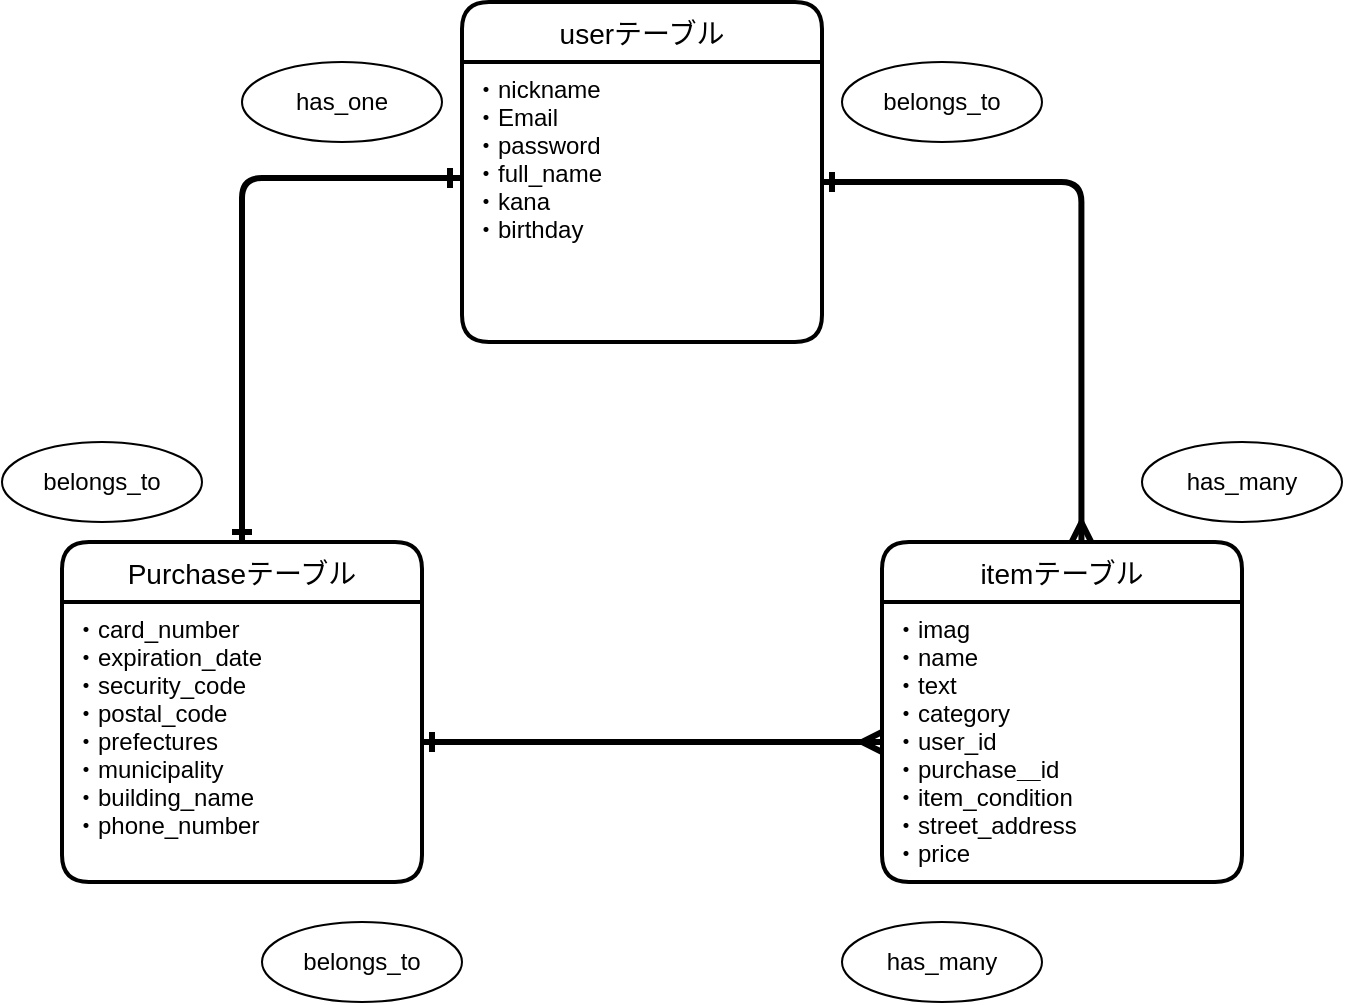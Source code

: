 <mxfile>
    <diagram id="G-xYoj63LwW6w8_Vzsyx" name="ページ1">
        <mxGraphModel dx="1299" dy="912" grid="1" gridSize="10" guides="1" tooltips="1" connect="1" arrows="1" fold="1" page="1" pageScale="1" pageWidth="827" pageHeight="1169" math="0" shadow="0">
            <root>
                <mxCell id="0"/>
                <mxCell id="1" parent="0"/>
                <mxCell id="49" value="itemテーブル" style="swimlane;childLayout=stackLayout;horizontal=1;startSize=30;horizontalStack=0;rounded=1;fontSize=14;fontStyle=0;strokeWidth=2;resizeParent=0;resizeLast=1;shadow=0;dashed=0;align=center;" parent="1" vertex="1">
                    <mxGeometry x="580" y="500" width="180" height="170" as="geometry"/>
                </mxCell>
                <mxCell id="50" value="・imag&#10;・name&#10;・text&#10;・category&#10;・user_id&#10;・purchase＿id&#10;・item_condition&#10;・street_address&#10;・price" style="align=left;strokeColor=none;fillColor=none;spacingLeft=4;fontSize=12;verticalAlign=top;resizable=0;rotatable=0;part=1;" parent="49" vertex="1">
                    <mxGeometry y="30" width="180" height="140" as="geometry"/>
                </mxCell>
                <mxCell id="73" style="edgeStyle=orthogonalEdgeStyle;rounded=1;jumpSize=6;orthogonalLoop=1;jettySize=auto;html=1;endArrow=ERone;endFill=0;strokeWidth=3;startArrow=ERone;startFill=0;" parent="1" source="51" edge="1">
                    <mxGeometry relative="1" as="geometry">
                        <mxPoint x="369" y="318" as="targetPoint"/>
                        <Array as="points">
                            <mxPoint x="260" y="318"/>
                        </Array>
                    </mxGeometry>
                </mxCell>
                <mxCell id="51" value="Purchaseテーブル" style="swimlane;childLayout=stackLayout;horizontal=1;startSize=30;horizontalStack=0;rounded=1;fontSize=14;fontStyle=0;strokeWidth=2;resizeParent=0;resizeLast=1;shadow=0;dashed=0;align=center;" parent="1" vertex="1">
                    <mxGeometry x="170" y="500" width="180" height="170" as="geometry"/>
                </mxCell>
                <mxCell id="52" value="・card_number&#10;・expiration_date&#10;・security_code&#10;・postal_code&#10;・prefectures&#10;・municipality&#10;・building_name&#10;・phone_number" style="align=left;strokeColor=none;fillColor=none;spacingLeft=4;fontSize=12;verticalAlign=top;resizable=0;rotatable=0;part=1;" parent="51" vertex="1">
                    <mxGeometry y="30" width="180" height="140" as="geometry"/>
                </mxCell>
                <mxCell id="53" value="userテーブル" style="swimlane;childLayout=stackLayout;horizontal=1;startSize=30;horizontalStack=0;rounded=1;fontSize=14;fontStyle=0;strokeWidth=2;resizeParent=0;resizeLast=1;shadow=0;dashed=0;align=center;" parent="1" vertex="1">
                    <mxGeometry x="370" y="230" width="180" height="170" as="geometry"/>
                </mxCell>
                <mxCell id="54" value="・nickname&#10;・Email&#10;・password&#10;・full_name&#10;・kana&#10;・birthday" style="align=left;strokeColor=none;fillColor=none;spacingLeft=4;fontSize=12;verticalAlign=top;resizable=0;rotatable=0;part=1;" parent="53" vertex="1">
                    <mxGeometry y="30" width="180" height="140" as="geometry"/>
                </mxCell>
                <mxCell id="69" style="edgeStyle=orthogonalEdgeStyle;rounded=1;jumpSize=6;orthogonalLoop=1;jettySize=auto;html=1;endArrow=ERmany;endFill=0;strokeWidth=3;entryX=0.554;entryY=0.001;entryDx=0;entryDy=0;entryPerimeter=0;startArrow=ERone;startFill=0;" parent="1" source="54" target="49" edge="1">
                    <mxGeometry relative="1" as="geometry">
                        <mxPoint x="680" y="495" as="targetPoint"/>
                        <Array as="points">
                            <mxPoint x="680" y="320"/>
                        </Array>
                    </mxGeometry>
                </mxCell>
                <mxCell id="70" style="edgeStyle=orthogonalEdgeStyle;rounded=1;jumpSize=6;orthogonalLoop=1;jettySize=auto;html=1;endArrow=ERmany;endFill=0;strokeWidth=3;entryX=0;entryY=0.5;entryDx=0;entryDy=0;startArrow=ERone;startFill=0;" parent="1" source="52" target="50" edge="1">
                    <mxGeometry relative="1" as="geometry">
                        <mxPoint x="570" y="600" as="targetPoint"/>
                    </mxGeometry>
                </mxCell>
                <mxCell id="74" value="has_one" style="ellipse;whiteSpace=wrap;html=1;align=center;" vertex="1" parent="1">
                    <mxGeometry x="260" y="260" width="100" height="40" as="geometry"/>
                </mxCell>
                <mxCell id="75" value="belongs_to" style="ellipse;whiteSpace=wrap;html=1;align=center;" vertex="1" parent="1">
                    <mxGeometry x="140" y="450" width="100" height="40" as="geometry"/>
                </mxCell>
                <mxCell id="76" value="belongs_to" style="ellipse;whiteSpace=wrap;html=1;align=center;" vertex="1" parent="1">
                    <mxGeometry x="270" y="690" width="100" height="40" as="geometry"/>
                </mxCell>
                <mxCell id="77" value="has_many" style="ellipse;whiteSpace=wrap;html=1;align=center;" vertex="1" parent="1">
                    <mxGeometry x="560" y="690" width="100" height="40" as="geometry"/>
                </mxCell>
                <mxCell id="78" value="has_many" style="ellipse;whiteSpace=wrap;html=1;align=center;" vertex="1" parent="1">
                    <mxGeometry x="710" y="450" width="100" height="40" as="geometry"/>
                </mxCell>
                <mxCell id="79" value="belongs_to" style="ellipse;whiteSpace=wrap;html=1;align=center;" vertex="1" parent="1">
                    <mxGeometry x="560" y="260" width="100" height="40" as="geometry"/>
                </mxCell>
            </root>
        </mxGraphModel>
    </diagram>
</mxfile>